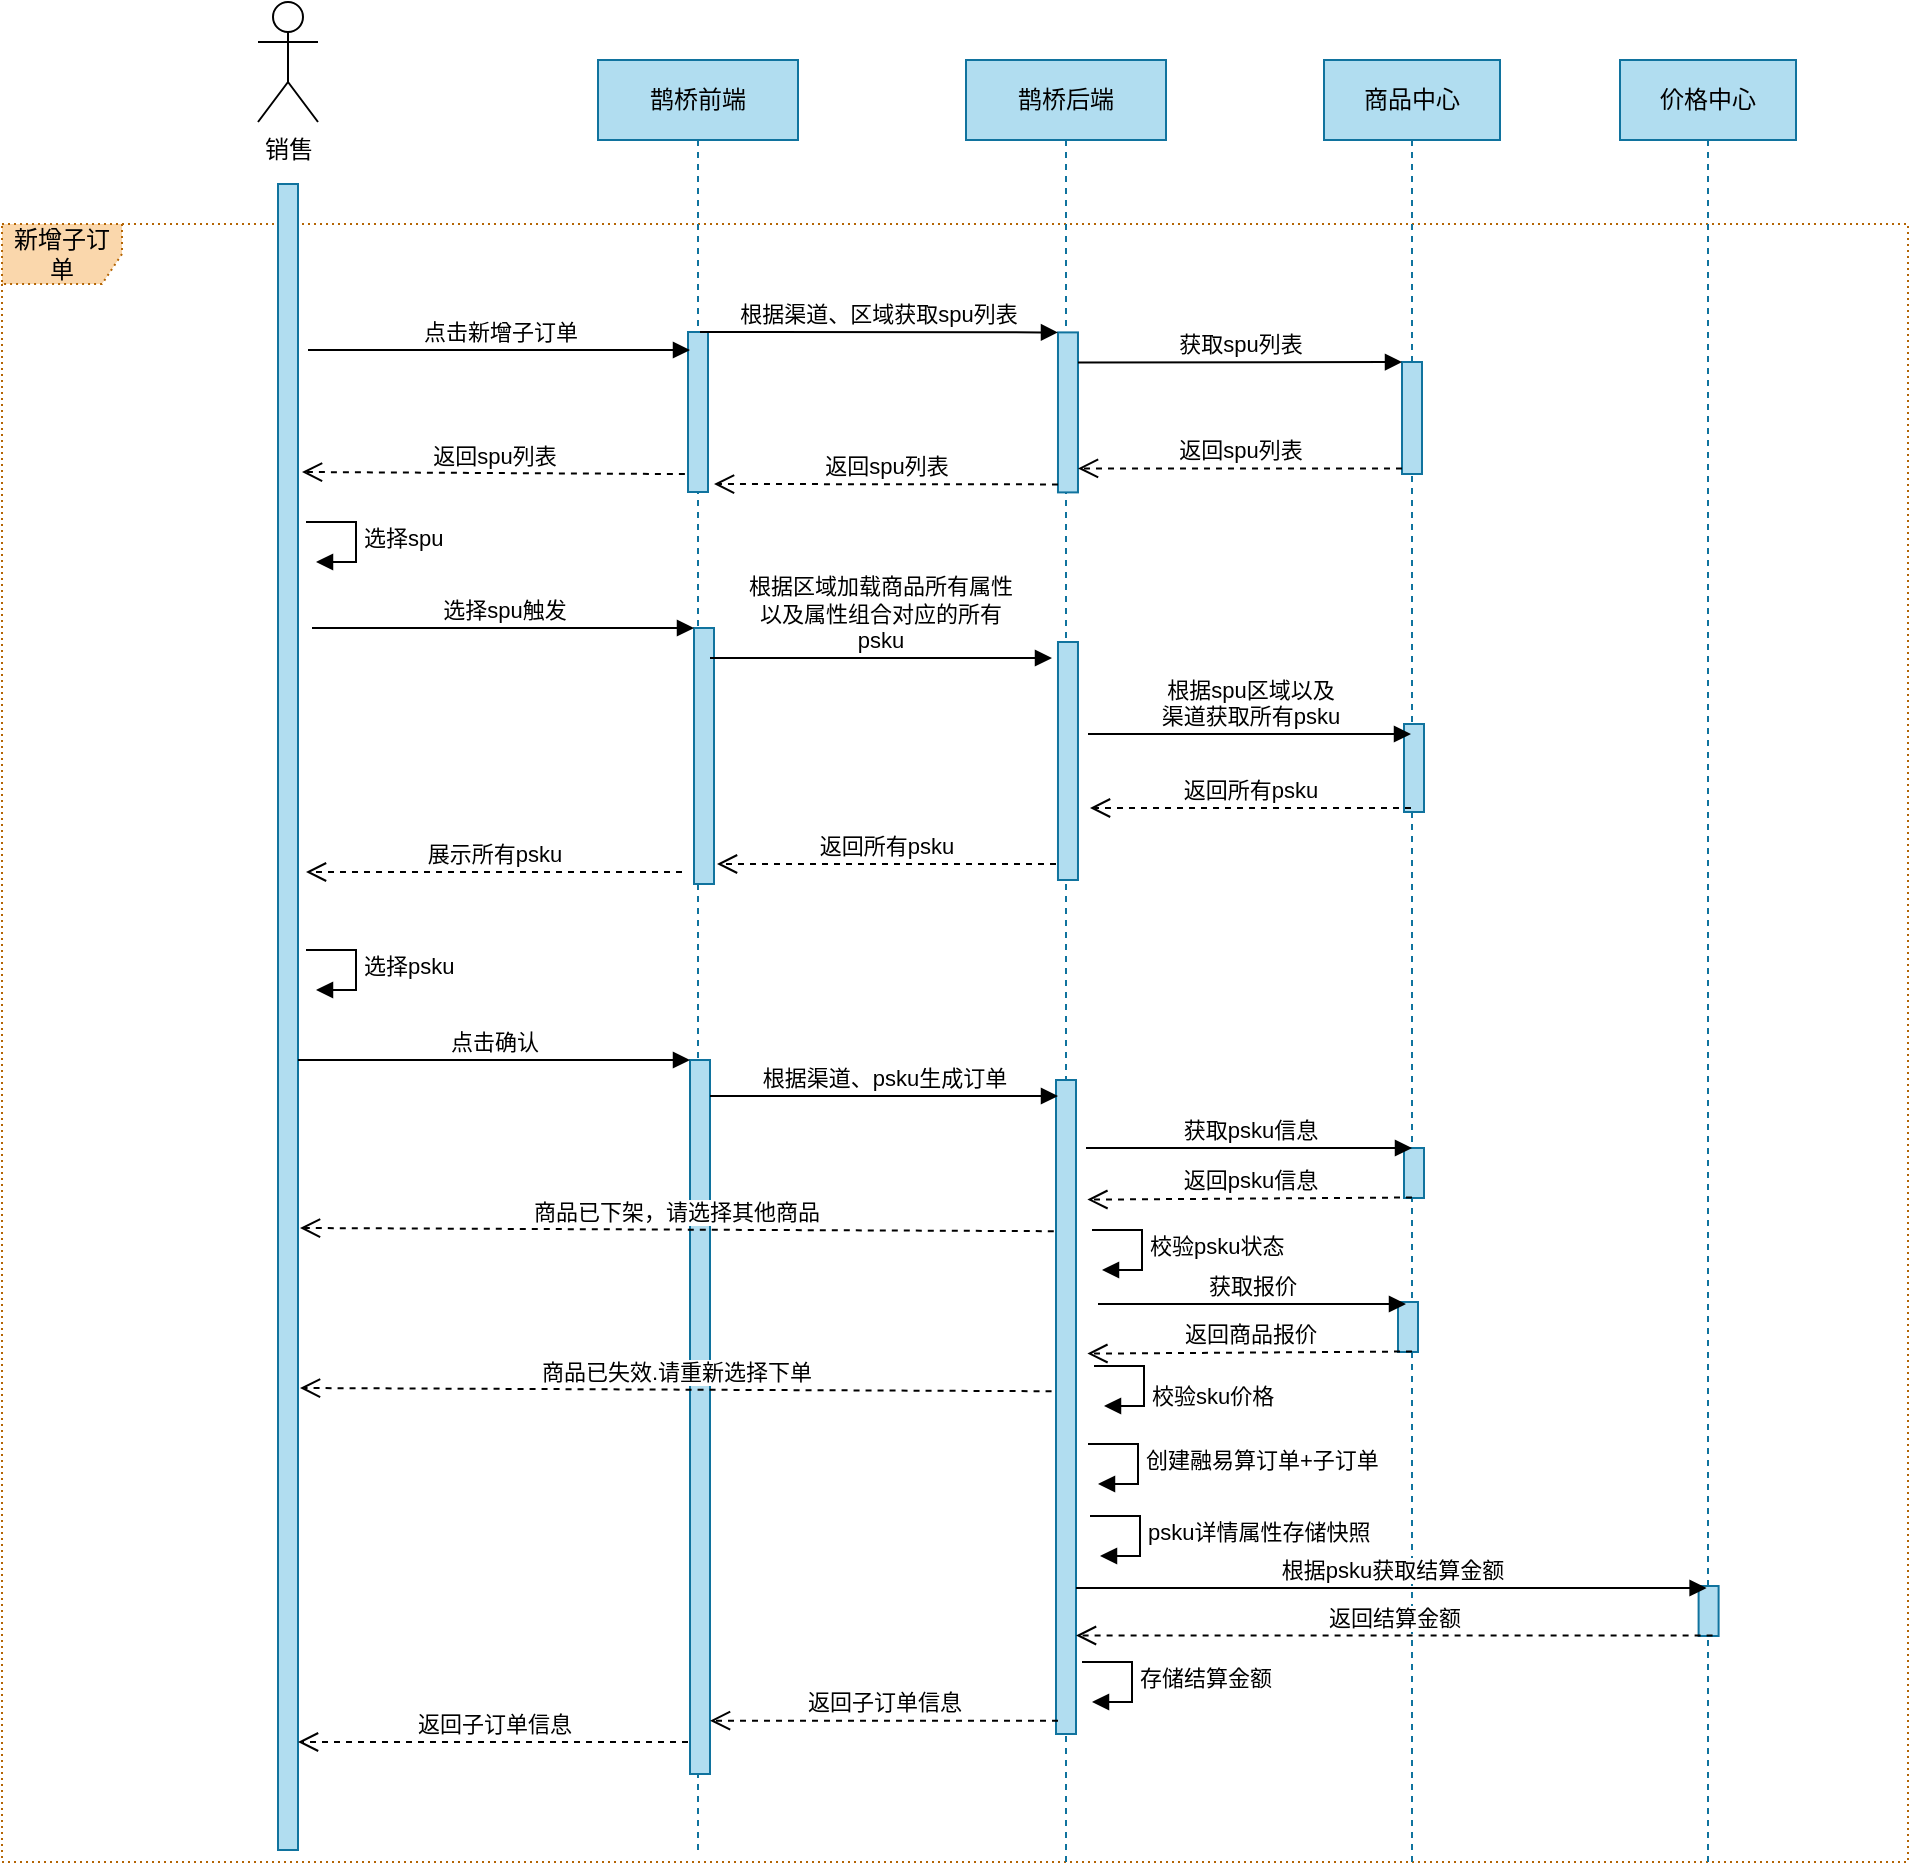 <mxfile version="14.2.9" type="github">
  <diagram id="EWoy7eV_IU210vfDOsyy" name="第 1 页">
    <mxGraphModel dx="35" dy="-975" grid="0" gridSize="10" guides="1" tooltips="1" connect="1" arrows="1" fold="1" page="0" pageScale="1" pageWidth="827" pageHeight="1169" math="0" shadow="0">
      <root>
        <mxCell id="0" />
        <mxCell id="1" parent="0" />
        <mxCell id="JjVktP7JxLxp6lFrUHt1-1" value="新增子订单" style="shape=umlFrame;whiteSpace=wrap;html=1;fillColor=#fad7ac;strokeColor=#b46504;dashed=1;shadow=0;dashPattern=1 2;" vertex="1" parent="1">
          <mxGeometry x="1693" y="2477" width="953" height="819" as="geometry" />
        </mxCell>
        <mxCell id="JjVktP7JxLxp6lFrUHt1-2" value="鹊桥前端" style="shape=umlLifeline;perimeter=lifelinePerimeter;whiteSpace=wrap;html=1;container=1;collapsible=0;recursiveResize=0;outlineConnect=0;fillColor=#b1ddf0;strokeColor=#10739e;" vertex="1" parent="1">
          <mxGeometry x="1991" y="2395" width="100" height="897" as="geometry" />
        </mxCell>
        <mxCell id="JjVktP7JxLxp6lFrUHt1-3" value="" style="html=1;points=[];perimeter=orthogonalPerimeter;fillColor=#b1ddf0;strokeColor=#10739e;" vertex="1" parent="JjVktP7JxLxp6lFrUHt1-2">
          <mxGeometry x="45" y="136" width="10" height="80" as="geometry" />
        </mxCell>
        <mxCell id="JjVktP7JxLxp6lFrUHt1-4" value="鹊桥后端" style="shape=umlLifeline;perimeter=lifelinePerimeter;whiteSpace=wrap;html=1;container=1;collapsible=0;recursiveResize=0;outlineConnect=0;fillColor=#b1ddf0;strokeColor=#10739e;" vertex="1" parent="1">
          <mxGeometry x="2175" y="2395" width="100" height="903" as="geometry" />
        </mxCell>
        <mxCell id="JjVktP7JxLxp6lFrUHt1-5" value="" style="html=1;points=[];perimeter=orthogonalPerimeter;fillColor=#b1ddf0;strokeColor=#10739e;" vertex="1" parent="JjVktP7JxLxp6lFrUHt1-4">
          <mxGeometry x="45.99" y="136.2" width="10" height="80" as="geometry" />
        </mxCell>
        <mxCell id="JjVktP7JxLxp6lFrUHt1-6" value="根据渠道、区域获取spu列表" style="html=1;verticalAlign=bottom;endArrow=block;entryX=0;entryY=0;" edge="1" parent="JjVktP7JxLxp6lFrUHt1-4" target="JjVktP7JxLxp6lFrUHt1-5">
          <mxGeometry relative="1" as="geometry">
            <mxPoint x="-133" y="136" as="sourcePoint" />
          </mxGeometry>
        </mxCell>
        <mxCell id="JjVktP7JxLxp6lFrUHt1-7" value="" style="html=1;points=[];perimeter=orthogonalPerimeter;shadow=0;labelBackgroundColor=none;strokeColor=#10739e;fillColor=#b1ddf0;" vertex="1" parent="JjVktP7JxLxp6lFrUHt1-4">
          <mxGeometry x="45.99" y="291" width="10" height="119" as="geometry" />
        </mxCell>
        <mxCell id="JjVktP7JxLxp6lFrUHt1-8" value="" style="html=1;points=[];perimeter=orthogonalPerimeter;shadow=0;labelBackgroundColor=none;strokeColor=#10739e;fillColor=#b1ddf0;" vertex="1" parent="JjVktP7JxLxp6lFrUHt1-4">
          <mxGeometry x="45" y="510" width="10" height="327" as="geometry" />
        </mxCell>
        <mxCell id="JjVktP7JxLxp6lFrUHt1-9" value="" style="html=1;points=[];perimeter=orthogonalPerimeter;fillColor=#b1ddf0;strokeColor=#10739e;" vertex="1" parent="1">
          <mxGeometry x="1831" y="2457" width="10" height="833" as="geometry" />
        </mxCell>
        <mxCell id="JjVktP7JxLxp6lFrUHt1-10" value="销售" style="shape=umlActor;verticalLabelPosition=bottom;verticalAlign=top;html=1;" vertex="1" parent="1">
          <mxGeometry x="1821" y="2366" width="30" height="60" as="geometry" />
        </mxCell>
        <mxCell id="JjVktP7JxLxp6lFrUHt1-11" value="商品中心" style="shape=umlLifeline;perimeter=lifelinePerimeter;whiteSpace=wrap;html=1;container=1;collapsible=0;recursiveResize=0;outlineConnect=0;fillColor=#b1ddf0;strokeColor=#10739e;" vertex="1" parent="1">
          <mxGeometry x="2354" y="2395" width="88" height="901" as="geometry" />
        </mxCell>
        <mxCell id="JjVktP7JxLxp6lFrUHt1-12" value="查看订单管理订单列表" style="html=1;verticalAlign=bottom;endArrow=block;entryX=0;entryY=0;" edge="1" parent="JjVktP7JxLxp6lFrUHt1-11">
          <mxGeometry relative="1" as="geometry">
            <mxPoint x="-401" y="654" as="sourcePoint" />
          </mxGeometry>
        </mxCell>
        <mxCell id="JjVktP7JxLxp6lFrUHt1-13" value="" style="html=1;points=[];perimeter=orthogonalPerimeter;fillColor=#b1ddf0;strokeColor=#10739e;" vertex="1" parent="JjVktP7JxLxp6lFrUHt1-11">
          <mxGeometry x="39" y="151" width="10" height="56" as="geometry" />
        </mxCell>
        <mxCell id="JjVktP7JxLxp6lFrUHt1-14" value="" style="html=1;points=[];perimeter=orthogonalPerimeter;shadow=0;labelBackgroundColor=none;strokeColor=#10739e;fillColor=#b1ddf0;" vertex="1" parent="JjVktP7JxLxp6lFrUHt1-11">
          <mxGeometry x="40" y="332" width="10" height="44" as="geometry" />
        </mxCell>
        <mxCell id="JjVktP7JxLxp6lFrUHt1-15" value="" style="html=1;points=[];perimeter=orthogonalPerimeter;shadow=0;labelBackgroundColor=none;strokeColor=#10739e;fillColor=#b1ddf0;" vertex="1" parent="JjVktP7JxLxp6lFrUHt1-11">
          <mxGeometry x="40" y="544" width="10" height="25" as="geometry" />
        </mxCell>
        <mxCell id="JjVktP7JxLxp6lFrUHt1-16" value="" style="html=1;points=[];perimeter=orthogonalPerimeter;shadow=0;labelBackgroundColor=none;strokeColor=#10739e;fillColor=#b1ddf0;" vertex="1" parent="JjVktP7JxLxp6lFrUHt1-11">
          <mxGeometry x="37" y="621" width="10" height="25" as="geometry" />
        </mxCell>
        <mxCell id="JjVktP7JxLxp6lFrUHt1-17" value="返回spu列表" style="html=1;verticalAlign=bottom;endArrow=open;dashed=1;endSize=8;exitX=0;exitY=0.95;" edge="1" parent="1" source="JjVktP7JxLxp6lFrUHt1-5">
          <mxGeometry relative="1" as="geometry">
            <mxPoint x="2049" y="2607" as="targetPoint" />
          </mxGeometry>
        </mxCell>
        <mxCell id="JjVktP7JxLxp6lFrUHt1-18" value="返回spu列表" style="html=1;verticalAlign=bottom;endArrow=open;dashed=1;endSize=8;exitX=0;exitY=0.95;" edge="1" parent="1" source="JjVktP7JxLxp6lFrUHt1-13">
          <mxGeometry relative="1" as="geometry">
            <mxPoint x="2230.99" y="2599.2" as="targetPoint" />
          </mxGeometry>
        </mxCell>
        <mxCell id="JjVktP7JxLxp6lFrUHt1-19" value="获取spu列表" style="html=1;verticalAlign=bottom;endArrow=block;entryX=0;entryY=0;" edge="1" parent="1" target="JjVktP7JxLxp6lFrUHt1-13">
          <mxGeometry relative="1" as="geometry">
            <mxPoint x="2230.99" y="2546.2" as="sourcePoint" />
          </mxGeometry>
        </mxCell>
        <mxCell id="JjVktP7JxLxp6lFrUHt1-20" value="返回spu列表" style="html=1;verticalAlign=bottom;endArrow=open;dashed=1;endSize=8;exitX=-0.155;exitY=0.888;exitDx=0;exitDy=0;exitPerimeter=0;" edge="1" parent="1" source="JjVktP7JxLxp6lFrUHt1-3">
          <mxGeometry relative="1" as="geometry">
            <mxPoint x="1843" y="2601.0" as="targetPoint" />
            <mxPoint x="2014.99" y="2601.2" as="sourcePoint" />
          </mxGeometry>
        </mxCell>
        <mxCell id="JjVktP7JxLxp6lFrUHt1-21" value="选择spu" style="edgeStyle=orthogonalEdgeStyle;html=1;align=left;spacingLeft=2;endArrow=block;rounded=0;entryX=1;entryY=0;" edge="1" parent="1">
          <mxGeometry relative="1" as="geometry">
            <mxPoint x="1845" y="2626.0" as="sourcePoint" />
            <Array as="points">
              <mxPoint x="1870" y="2626" />
            </Array>
            <mxPoint x="1850" y="2646.0" as="targetPoint" />
          </mxGeometry>
        </mxCell>
        <mxCell id="JjVktP7JxLxp6lFrUHt1-22" value="" style="html=1;points=[];perimeter=orthogonalPerimeter;shadow=0;labelBackgroundColor=none;strokeColor=#10739e;fillColor=#b1ddf0;" vertex="1" parent="1">
          <mxGeometry x="2039" y="2679" width="10" height="128" as="geometry" />
        </mxCell>
        <mxCell id="JjVktP7JxLxp6lFrUHt1-23" value="选择spu触发" style="html=1;verticalAlign=bottom;endArrow=block;entryX=0;entryY=0;" edge="1" parent="1" target="JjVktP7JxLxp6lFrUHt1-22">
          <mxGeometry relative="1" as="geometry">
            <mxPoint x="1848" y="2679" as="sourcePoint" />
          </mxGeometry>
        </mxCell>
        <mxCell id="JjVktP7JxLxp6lFrUHt1-24" value="根据spu区域以及&lt;br&gt;渠道获取所有psku" style="html=1;verticalAlign=bottom;endArrow=block;" edge="1" parent="1">
          <mxGeometry relative="1" as="geometry">
            <mxPoint x="2236" y="2732" as="sourcePoint" />
            <mxPoint x="2397.5" y="2732" as="targetPoint" />
          </mxGeometry>
        </mxCell>
        <mxCell id="JjVktP7JxLxp6lFrUHt1-25" value="根据区域加载商品所有属性&lt;br&gt;以及属性组合对应的所有&lt;br&gt;psku" style="html=1;verticalAlign=bottom;endArrow=block;exitX=1.1;exitY=0.113;exitDx=0;exitDy=0;exitPerimeter=0;" edge="1" parent="1">
          <mxGeometry relative="1" as="geometry">
            <mxPoint x="2047.0" y="2694.04" as="sourcePoint" />
            <mxPoint x="2218" y="2694" as="targetPoint" />
          </mxGeometry>
        </mxCell>
        <mxCell id="JjVktP7JxLxp6lFrUHt1-27" value="返回所有psku" style="html=1;verticalAlign=bottom;endArrow=open;endSize=8;dashed=1;" edge="1" parent="1">
          <mxGeometry relative="1" as="geometry">
            <mxPoint x="2237.0" y="2769" as="targetPoint" />
            <mxPoint x="2397.5" y="2769" as="sourcePoint" />
          </mxGeometry>
        </mxCell>
        <mxCell id="JjVktP7JxLxp6lFrUHt1-28" value="返回所有psku" style="html=1;verticalAlign=bottom;endArrow=open;endSize=8;entryX=1.2;entryY=0.73;entryDx=0;entryDy=0;entryPerimeter=0;dashed=1;" edge="1" parent="1">
          <mxGeometry relative="1" as="geometry">
            <mxPoint x="2050.5" y="2797.0" as="targetPoint" />
            <mxPoint x="2220" y="2797" as="sourcePoint" />
          </mxGeometry>
        </mxCell>
        <mxCell id="JjVktP7JxLxp6lFrUHt1-29" value="展示所有psku" style="html=1;verticalAlign=bottom;endArrow=open;endSize=8;dashed=1;" edge="1" parent="1">
          <mxGeometry relative="1" as="geometry">
            <mxPoint x="1845" y="2801" as="targetPoint" />
            <mxPoint x="2033" y="2801" as="sourcePoint" />
          </mxGeometry>
        </mxCell>
        <mxCell id="JjVktP7JxLxp6lFrUHt1-33" value="选择psku" style="edgeStyle=orthogonalEdgeStyle;html=1;align=left;spacingLeft=2;endArrow=block;rounded=0;entryX=1;entryY=0;" edge="1" parent="1">
          <mxGeometry relative="1" as="geometry">
            <mxPoint x="1845" y="2840" as="sourcePoint" />
            <Array as="points">
              <mxPoint x="1870" y="2840" />
            </Array>
            <mxPoint x="1850" y="2860" as="targetPoint" />
          </mxGeometry>
        </mxCell>
        <mxCell id="JjVktP7JxLxp6lFrUHt1-35" value="" style="html=1;points=[];perimeter=orthogonalPerimeter;shadow=0;labelBackgroundColor=none;strokeColor=#10739e;fillColor=#b1ddf0;" vertex="1" parent="1">
          <mxGeometry x="2037" y="2895" width="10" height="357" as="geometry" />
        </mxCell>
        <mxCell id="JjVktP7JxLxp6lFrUHt1-36" value="校验psku状态" style="edgeStyle=orthogonalEdgeStyle;html=1;align=left;spacingLeft=2;endArrow=block;rounded=0;entryX=1;entryY=0;" edge="1" parent="1">
          <mxGeometry relative="1" as="geometry">
            <mxPoint x="2238" y="2980.0" as="sourcePoint" />
            <Array as="points">
              <mxPoint x="2263" y="2980" />
            </Array>
            <mxPoint x="2243.0" y="3000" as="targetPoint" />
          </mxGeometry>
        </mxCell>
        <mxCell id="JjVktP7JxLxp6lFrUHt1-37" value="返回子订单信息" style="html=1;verticalAlign=bottom;endArrow=open;dashed=1;endSize=8;exitX=0;exitY=0.95;" edge="1" parent="1">
          <mxGeometry relative="1" as="geometry">
            <mxPoint x="1841.0" y="3236.0" as="targetPoint" />
            <mxPoint x="2036.0" y="3236.0" as="sourcePoint" />
          </mxGeometry>
        </mxCell>
        <mxCell id="JjVktP7JxLxp6lFrUHt1-38" value="点击确认" style="html=1;verticalAlign=bottom;endArrow=block;entryX=0;entryY=0;" edge="1" parent="1" target="JjVktP7JxLxp6lFrUHt1-35">
          <mxGeometry relative="1" as="geometry">
            <mxPoint x="1841" y="2895" as="sourcePoint" />
          </mxGeometry>
        </mxCell>
        <mxCell id="JjVktP7JxLxp6lFrUHt1-39" value="返回子订单信息" style="html=1;verticalAlign=bottom;endArrow=open;dashed=1;endSize=8;exitX=0;exitY=0.95;" edge="1" parent="1">
          <mxGeometry relative="1" as="geometry">
            <mxPoint x="2047.0" y="3225.35" as="targetPoint" />
            <mxPoint x="2221" y="3225.35" as="sourcePoint" />
          </mxGeometry>
        </mxCell>
        <mxCell id="JjVktP7JxLxp6lFrUHt1-40" value="根据渠道、psku生成订单" style="html=1;verticalAlign=bottom;endArrow=block;entryX=0;entryY=0;" edge="1" parent="1">
          <mxGeometry relative="1" as="geometry">
            <mxPoint x="2047.0" y="2913.0" as="sourcePoint" />
            <mxPoint x="2221" y="2913.0" as="targetPoint" />
          </mxGeometry>
        </mxCell>
        <mxCell id="JjVktP7JxLxp6lFrUHt1-41" value="存储结算金额" style="edgeStyle=orthogonalEdgeStyle;html=1;align=left;spacingLeft=2;endArrow=block;rounded=0;entryX=1;entryY=0;" edge="1" parent="1">
          <mxGeometry relative="1" as="geometry">
            <mxPoint x="2233" y="3196.0" as="sourcePoint" />
            <Array as="points">
              <mxPoint x="2258" y="3196" />
            </Array>
            <mxPoint x="2238.0" y="3216.0" as="targetPoint" />
          </mxGeometry>
        </mxCell>
        <mxCell id="JjVktP7JxLxp6lFrUHt1-42" value="返回psku信息" style="html=1;verticalAlign=bottom;endArrow=open;dashed=1;endSize=8;exitX=0;exitY=0.95;entryX=1.07;entryY=0.478;entryDx=0;entryDy=0;entryPerimeter=0;" edge="1" parent="1">
          <mxGeometry relative="1" as="geometry">
            <mxPoint x="2235.7" y="2964.814" as="targetPoint" />
            <mxPoint x="2398" y="2963.75" as="sourcePoint" />
          </mxGeometry>
        </mxCell>
        <mxCell id="JjVktP7JxLxp6lFrUHt1-43" value="获取psku信息" style="html=1;verticalAlign=bottom;endArrow=block;entryX=0;entryY=0;" edge="1" parent="1">
          <mxGeometry relative="1" as="geometry">
            <mxPoint x="2235" y="2939" as="sourcePoint" />
            <mxPoint x="2398" y="2939" as="targetPoint" />
          </mxGeometry>
        </mxCell>
        <mxCell id="JjVktP7JxLxp6lFrUHt1-44" value="创建融易算订单+子订单" style="edgeStyle=orthogonalEdgeStyle;html=1;align=left;spacingLeft=2;endArrow=block;rounded=0;entryX=1;entryY=0;" edge="1" parent="1">
          <mxGeometry relative="1" as="geometry">
            <mxPoint x="2236" y="3087" as="sourcePoint" />
            <Array as="points">
              <mxPoint x="2261" y="3087" />
            </Array>
            <mxPoint x="2241.0" y="3107" as="targetPoint" />
          </mxGeometry>
        </mxCell>
        <mxCell id="JjVktP7JxLxp6lFrUHt1-45" value="商品已下架，请选择其他商品" style="html=1;verticalAlign=bottom;endArrow=open;dashed=1;endSize=8;exitX=-0.11;exitY=0.384;exitDx=0;exitDy=0;exitPerimeter=0;" edge="1" parent="1">
          <mxGeometry relative="1" as="geometry">
            <mxPoint x="2218.9" y="2980.6" as="sourcePoint" />
            <mxPoint x="1842.0" y="2979" as="targetPoint" />
          </mxGeometry>
        </mxCell>
        <mxCell id="JjVktP7JxLxp6lFrUHt1-46" value="返回商品报价" style="html=1;verticalAlign=bottom;endArrow=open;dashed=1;endSize=8;exitX=0;exitY=0.95;entryX=1.07;entryY=0.478;entryDx=0;entryDy=0;entryPerimeter=0;" edge="1" parent="1">
          <mxGeometry relative="1" as="geometry">
            <mxPoint x="2235.7" y="3041.814" as="targetPoint" />
            <mxPoint x="2398" y="3040.75" as="sourcePoint" />
          </mxGeometry>
        </mxCell>
        <mxCell id="JjVktP7JxLxp6lFrUHt1-47" value="获取报价" style="html=1;verticalAlign=bottom;endArrow=block;" edge="1" parent="1">
          <mxGeometry relative="1" as="geometry">
            <mxPoint x="2241" y="3017" as="sourcePoint" />
            <mxPoint x="2395" y="3017" as="targetPoint" />
          </mxGeometry>
        </mxCell>
        <mxCell id="JjVktP7JxLxp6lFrUHt1-48" value="&lt;br&gt;校验sku价格" style="edgeStyle=orthogonalEdgeStyle;html=1;align=left;spacingLeft=2;endArrow=block;rounded=0;entryX=1;entryY=0;" edge="1" parent="1">
          <mxGeometry relative="1" as="geometry">
            <mxPoint x="2239" y="3048.0" as="sourcePoint" />
            <Array as="points">
              <mxPoint x="2264" y="3048" />
            </Array>
            <mxPoint x="2244.0" y="3068.0" as="targetPoint" />
          </mxGeometry>
        </mxCell>
        <mxCell id="JjVktP7JxLxp6lFrUHt1-49" value="商品已失效.请重新选择下单" style="html=1;verticalAlign=bottom;endArrow=open;dashed=1;endSize=8;exitX=-0.222;exitY=0.675;exitDx=0;exitDy=0;exitPerimeter=0;" edge="1" parent="1">
          <mxGeometry relative="1" as="geometry">
            <mxPoint x="2217.78" y="3060.625" as="sourcePoint" />
            <mxPoint x="1842.0" y="3059" as="targetPoint" />
          </mxGeometry>
        </mxCell>
        <mxCell id="JjVktP7JxLxp6lFrUHt1-50" value="&lt;span style=&quot;text-align: left&quot;&gt;点击新增子订单&lt;/span&gt;" style="html=1;verticalAlign=bottom;endArrow=block;entryX=0;entryY=0;" edge="1" parent="1">
          <mxGeometry relative="1" as="geometry">
            <mxPoint x="1846" y="2540" as="sourcePoint" />
            <mxPoint x="2037.0" y="2540" as="targetPoint" />
          </mxGeometry>
        </mxCell>
        <mxCell id="JjVktP7JxLxp6lFrUHt1-51" value="价格中心" style="shape=umlLifeline;perimeter=lifelinePerimeter;whiteSpace=wrap;html=1;container=1;collapsible=0;recursiveResize=0;outlineConnect=0;fillColor=#b1ddf0;strokeColor=#10739e;" vertex="1" parent="1">
          <mxGeometry x="2502" y="2395" width="88" height="903" as="geometry" />
        </mxCell>
        <mxCell id="JjVktP7JxLxp6lFrUHt1-52" value="查看订单管理订单列表" style="html=1;verticalAlign=bottom;endArrow=block;entryX=0;entryY=0;" edge="1" parent="JjVktP7JxLxp6lFrUHt1-51">
          <mxGeometry relative="1" as="geometry">
            <mxPoint x="-401" y="654" as="sourcePoint" />
          </mxGeometry>
        </mxCell>
        <mxCell id="JjVktP7JxLxp6lFrUHt1-60" value="" style="html=1;points=[];perimeter=orthogonalPerimeter;shadow=0;labelBackgroundColor=none;strokeColor=#10739e;fillColor=#b1ddf0;" vertex="1" parent="JjVktP7JxLxp6lFrUHt1-51">
          <mxGeometry x="39.3" y="763" width="10" height="25" as="geometry" />
        </mxCell>
        <mxCell id="JjVktP7JxLxp6lFrUHt1-61" value="返回结算金额" style="html=1;verticalAlign=bottom;endArrow=open;dashed=1;endSize=8;exitX=0;exitY=0.95;" edge="1" parent="JjVktP7JxLxp6lFrUHt1-51">
          <mxGeometry relative="1" as="geometry">
            <mxPoint x="-272" y="787.75" as="targetPoint" />
            <mxPoint x="46.3" y="787.75" as="sourcePoint" />
          </mxGeometry>
        </mxCell>
        <mxCell id="JjVktP7JxLxp6lFrUHt1-62" value="根据psku获取结算金额" style="html=1;verticalAlign=bottom;endArrow=block;" edge="1" parent="JjVktP7JxLxp6lFrUHt1-51">
          <mxGeometry relative="1" as="geometry">
            <mxPoint x="-272" y="764" as="sourcePoint" />
            <mxPoint x="43.3" y="764" as="targetPoint" />
          </mxGeometry>
        </mxCell>
        <mxCell id="JjVktP7JxLxp6lFrUHt1-63" value="psku详情属性存储快照" style="edgeStyle=orthogonalEdgeStyle;html=1;align=left;spacingLeft=2;endArrow=block;rounded=0;entryX=1;entryY=0;" edge="1" parent="1">
          <mxGeometry relative="1" as="geometry">
            <mxPoint x="2237" y="3123.0" as="sourcePoint" />
            <Array as="points">
              <mxPoint x="2262" y="3123" />
            </Array>
            <mxPoint x="2242.0" y="3143.0" as="targetPoint" />
          </mxGeometry>
        </mxCell>
      </root>
    </mxGraphModel>
  </diagram>
</mxfile>
